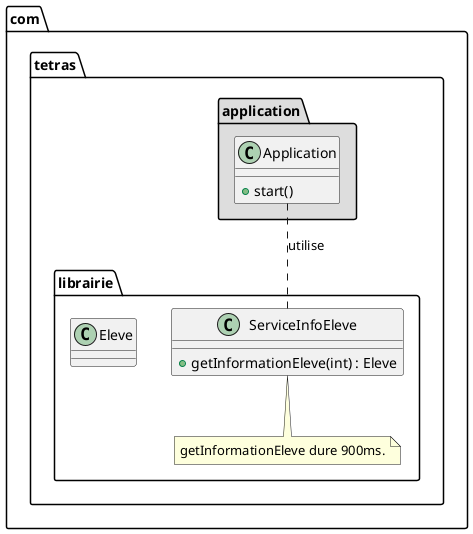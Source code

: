 @startuml LazyInitialization

package com.tetras.librairie {
  class ServiceInfoEleve { 
      + getInformationEleve(int) : Eleve
  }
  note bottom of ServiceInfoEleve : getInformationEleve dure 900ms.
  class Eleve
}

package com.tetras.application #DDDDDD {
  class Application { 
      + start()
  }
  Application .. ServiceInfoEleve : utilise
}



@enduml